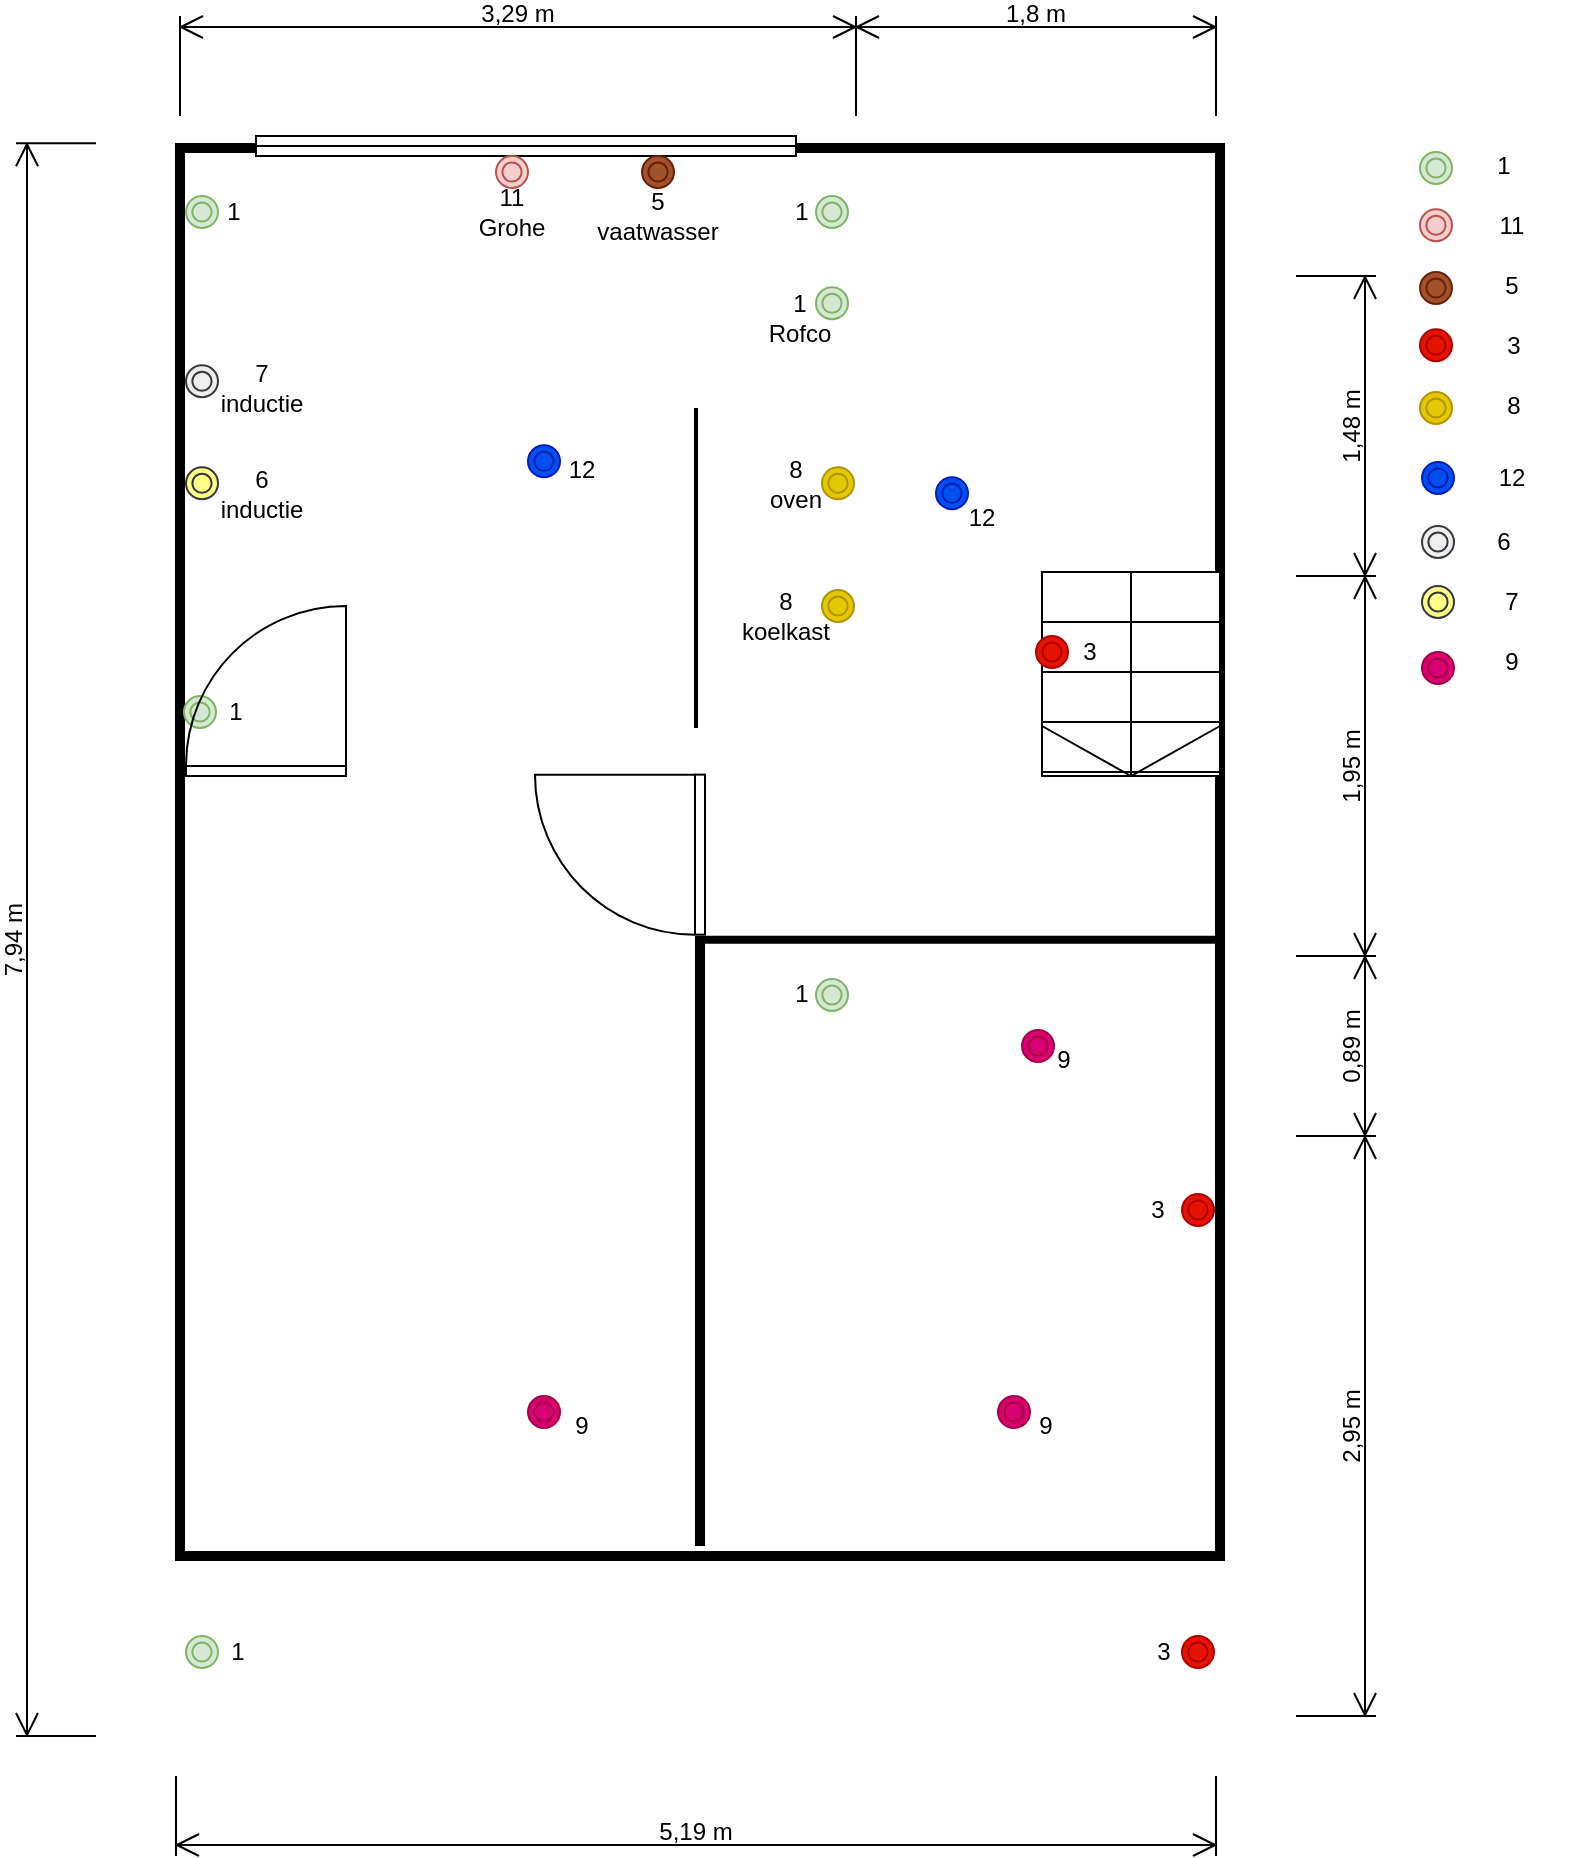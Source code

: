 <mxfile version="22.0.4" type="github">
  <diagram name="Page-1" id="jhLPxVsaWBwSPn-FSWZz">
    <mxGraphModel dx="2247" dy="2011" grid="1" gridSize="10" guides="1" tooltips="1" connect="1" arrows="1" fold="1" page="1" pageScale="1" pageWidth="827" pageHeight="1169" math="0" shadow="0">
      <root>
        <mxCell id="0" />
        <mxCell id="1" parent="0" />
        <mxCell id="ICWOFEsdJhEdBNFfQhtw-2" value="" style="rounded=0;whiteSpace=wrap;html=1;strokeWidth=5;movable=1;resizable=1;rotatable=1;deletable=1;editable=1;locked=0;connectable=1;" parent="1" vertex="1">
          <mxGeometry x="2" y="46" width="520" height="704" as="geometry" />
        </mxCell>
        <mxCell id="ICWOFEsdJhEdBNFfQhtw-52" value="3" style="text;html=1;strokeColor=none;fillColor=none;align=center;verticalAlign=middle;whiteSpace=wrap;rounded=0;" parent="1" vertex="1">
          <mxGeometry x="464" y="783" width="60" height="30" as="geometry" />
        </mxCell>
        <mxCell id="ICWOFEsdJhEdBNFfQhtw-47" value="1" style="text;html=1;strokeColor=none;fillColor=none;align=center;verticalAlign=middle;whiteSpace=wrap;rounded=0;strokeWidth=1;" parent="1" vertex="1">
          <mxGeometry x="634" y="39.63" width="60" height="30" as="geometry" />
        </mxCell>
        <mxCell id="ICWOFEsdJhEdBNFfQhtw-22" value="" style="verticalLabelPosition=bottom;html=1;verticalAlign=top;align=center;shape=mxgraph.floorplan.stairs;direction=south;" parent="1" vertex="1">
          <mxGeometry x="433" y="258" width="89" height="102" as="geometry" />
        </mxCell>
        <mxCell id="ICWOFEsdJhEdBNFfQhtw-32" value="" style="verticalLabelPosition=bottom;html=1;verticalAlign=top;align=center;shape=mxgraph.floorplan.window;" parent="1" vertex="1">
          <mxGeometry x="40" y="40" width="270" height="10" as="geometry" />
        </mxCell>
        <mxCell id="ICWOFEsdJhEdBNFfQhtw-38" value="" style="ellipse;shape=doubleEllipse;whiteSpace=wrap;html=1;aspect=fixed;fillColor=#d5e8d4;strokeColor=#82b366;" parent="1" vertex="1">
          <mxGeometry x="622" y="48" width="16" height="16" as="geometry" />
        </mxCell>
        <mxCell id="ICWOFEsdJhEdBNFfQhtw-39" value="" style="ellipse;shape=doubleEllipse;whiteSpace=wrap;html=1;aspect=fixed;fillColor=#d5e8d4;strokeColor=#82b366;" parent="1" vertex="1">
          <mxGeometry x="5" y="790" width="16" height="16" as="geometry" />
        </mxCell>
        <mxCell id="ICWOFEsdJhEdBNFfQhtw-41" value="" style="ellipse;shape=doubleEllipse;whiteSpace=wrap;html=1;aspect=fixed;fillColor=#d5e8d4;strokeColor=#82b366;" parent="1" vertex="1">
          <mxGeometry x="320" y="115.63" width="16" height="16" as="geometry" />
        </mxCell>
        <mxCell id="ICWOFEsdJhEdBNFfQhtw-40" value="" style="ellipse;shape=doubleEllipse;whiteSpace=wrap;html=1;aspect=fixed;fillColor=#e51400;strokeColor=#B20000;fontColor=#ffffff;" parent="1" vertex="1">
          <mxGeometry x="503" y="790" width="16" height="16" as="geometry" />
        </mxCell>
        <mxCell id="ICWOFEsdJhEdBNFfQhtw-42" value="" style="ellipse;shape=doubleEllipse;whiteSpace=wrap;html=1;aspect=fixed;fillColor=#d5e8d4;strokeColor=#82b366;" parent="1" vertex="1">
          <mxGeometry x="320" y="70" width="16" height="16" as="geometry" />
        </mxCell>
        <mxCell id="ICWOFEsdJhEdBNFfQhtw-43" value="" style="ellipse;shape=doubleEllipse;whiteSpace=wrap;html=1;aspect=fixed;fillColor=#d5e8d4;strokeColor=#82b366;" parent="1" vertex="1">
          <mxGeometry x="5" y="70" width="16" height="16" as="geometry" />
        </mxCell>
        <mxCell id="ICWOFEsdJhEdBNFfQhtw-44" value="" style="ellipse;shape=doubleEllipse;whiteSpace=wrap;html=1;aspect=fixed;fillColor=#d5e8d4;strokeColor=#82b366;" parent="1" vertex="1">
          <mxGeometry x="4" y="320" width="16" height="16" as="geometry" />
        </mxCell>
        <mxCell id="ICWOFEsdJhEdBNFfQhtw-45" value="1" style="text;html=1;strokeColor=none;fillColor=none;align=center;verticalAlign=middle;whiteSpace=wrap;rounded=0;" parent="1" vertex="1">
          <mxGeometry x="-1" y="63" width="60" height="30" as="geometry" />
        </mxCell>
        <mxCell id="ICWOFEsdJhEdBNFfQhtw-48" value="1" style="text;html=1;strokeColor=none;fillColor=none;align=center;verticalAlign=middle;whiteSpace=wrap;rounded=0;" parent="1" vertex="1">
          <mxGeometry x="283" y="63" width="60" height="30" as="geometry" />
        </mxCell>
        <mxCell id="ICWOFEsdJhEdBNFfQhtw-49" value="&lt;div&gt;1&lt;br&gt;&lt;/div&gt;&lt;div&gt;Rofco&lt;/div&gt;" style="text;html=1;strokeColor=none;fillColor=none;align=center;verticalAlign=middle;whiteSpace=wrap;rounded=0;" parent="1" vertex="1">
          <mxGeometry x="282" y="115.63" width="60" height="30" as="geometry" />
        </mxCell>
        <mxCell id="ICWOFEsdJhEdBNFfQhtw-50" value="1" style="text;html=1;strokeColor=none;fillColor=none;align=center;verticalAlign=middle;whiteSpace=wrap;rounded=0;" parent="1" vertex="1">
          <mxGeometry y="313" width="60" height="30" as="geometry" />
        </mxCell>
        <mxCell id="ICWOFEsdJhEdBNFfQhtw-51" value="1" style="text;html=1;strokeColor=none;fillColor=none;align=center;verticalAlign=middle;whiteSpace=wrap;rounded=0;" parent="1" vertex="1">
          <mxGeometry x="1" y="783" width="60" height="30" as="geometry" />
        </mxCell>
        <mxCell id="ICWOFEsdJhEdBNFfQhtw-55" value="" style="ellipse;shape=doubleEllipse;whiteSpace=wrap;html=1;aspect=fixed;fillColor=#f8cecc;strokeColor=#b85450;" parent="1" vertex="1">
          <mxGeometry x="622" y="76.63" width="16" height="16" as="geometry" />
        </mxCell>
        <mxCell id="ICWOFEsdJhEdBNFfQhtw-56" value="" style="ellipse;shape=doubleEllipse;whiteSpace=wrap;html=1;aspect=fixed;fillColor=#f8cecc;strokeColor=#b85450;" parent="1" vertex="1">
          <mxGeometry x="160" y="50" width="16" height="16" as="geometry" />
        </mxCell>
        <mxCell id="ICWOFEsdJhEdBNFfQhtw-57" value="&lt;div&gt;11&lt;br&gt;&lt;/div&gt;&lt;div&gt;Grohe&lt;/div&gt;" style="text;html=1;strokeColor=none;fillColor=none;align=center;verticalAlign=middle;whiteSpace=wrap;rounded=0;" parent="1" vertex="1">
          <mxGeometry x="138" y="63" width="60" height="30" as="geometry" />
        </mxCell>
        <mxCell id="ICWOFEsdJhEdBNFfQhtw-59" value="" style="ellipse;shape=doubleEllipse;whiteSpace=wrap;html=1;aspect=fixed;fillColor=#a0522d;strokeColor=#6D1F00;fontColor=#ffffff;" parent="1" vertex="1">
          <mxGeometry x="233" y="50" width="16" height="16" as="geometry" />
        </mxCell>
        <mxCell id="ICWOFEsdJhEdBNFfQhtw-60" value="&lt;div&gt;5&lt;/div&gt;&lt;div&gt;vaatwasser&lt;br&gt;&lt;/div&gt;" style="text;html=1;strokeColor=none;fillColor=none;align=center;verticalAlign=middle;whiteSpace=wrap;rounded=0;" parent="1" vertex="1">
          <mxGeometry x="211" y="65" width="60" height="30" as="geometry" />
        </mxCell>
        <mxCell id="ICWOFEsdJhEdBNFfQhtw-61" value="" style="ellipse;shape=doubleEllipse;whiteSpace=wrap;html=1;aspect=fixed;fillColor=#a0522d;strokeColor=#6D1F00;fontColor=#ffffff;" parent="1" vertex="1">
          <mxGeometry x="622" y="108" width="16" height="16" as="geometry" />
        </mxCell>
        <mxCell id="ICWOFEsdJhEdBNFfQhtw-62" value="11" style="text;html=1;strokeColor=none;fillColor=none;align=center;verticalAlign=middle;whiteSpace=wrap;rounded=0;" parent="1" vertex="1">
          <mxGeometry x="638" y="69.63" width="60" height="30" as="geometry" />
        </mxCell>
        <mxCell id="ICWOFEsdJhEdBNFfQhtw-63" value="5" style="text;html=1;strokeColor=none;fillColor=none;align=center;verticalAlign=middle;whiteSpace=wrap;rounded=0;" parent="1" vertex="1">
          <mxGeometry x="638" y="99.63" width="60" height="30" as="geometry" />
        </mxCell>
        <mxCell id="ICWOFEsdJhEdBNFfQhtw-64" value="" style="ellipse;shape=doubleEllipse;whiteSpace=wrap;html=1;aspect=fixed;fillColor=#d5e8d4;strokeColor=#82b366;" parent="1" vertex="1">
          <mxGeometry x="320" y="461.5" width="16" height="16" as="geometry" />
        </mxCell>
        <mxCell id="ICWOFEsdJhEdBNFfQhtw-65" value="1" style="text;html=1;strokeColor=none;fillColor=none;align=center;verticalAlign=middle;whiteSpace=wrap;rounded=0;" parent="1" vertex="1">
          <mxGeometry x="283" y="453.5" width="60" height="30" as="geometry" />
        </mxCell>
        <mxCell id="ICWOFEsdJhEdBNFfQhtw-67" value="" style="ellipse;shape=doubleEllipse;whiteSpace=wrap;html=1;aspect=fixed;fillColor=#e51400;strokeColor=#B20000;fontColor=#ffffff;" parent="1" vertex="1">
          <mxGeometry x="503" y="569" width="16" height="16" as="geometry" />
        </mxCell>
        <mxCell id="ICWOFEsdJhEdBNFfQhtw-68" value="3" style="text;html=1;strokeColor=none;fillColor=none;align=center;verticalAlign=middle;whiteSpace=wrap;rounded=0;" parent="1" vertex="1">
          <mxGeometry x="461" y="562" width="60" height="30" as="geometry" />
        </mxCell>
        <mxCell id="ICWOFEsdJhEdBNFfQhtw-69" value="3" style="text;html=1;strokeColor=none;fillColor=none;align=center;verticalAlign=middle;whiteSpace=wrap;rounded=0;" parent="1" vertex="1">
          <mxGeometry x="639" y="129.63" width="60" height="30" as="geometry" />
        </mxCell>
        <mxCell id="ICWOFEsdJhEdBNFfQhtw-70" value="" style="ellipse;shape=doubleEllipse;whiteSpace=wrap;html=1;aspect=fixed;fillColor=#e51400;strokeColor=#B20000;fontColor=#ffffff;" parent="1" vertex="1">
          <mxGeometry x="622" y="136.63" width="16" height="16" as="geometry" />
        </mxCell>
        <mxCell id="ICWOFEsdJhEdBNFfQhtw-73" value="" style="ellipse;shape=doubleEllipse;whiteSpace=wrap;html=1;aspect=fixed;fillColor=#e51400;strokeColor=#B20000;fontColor=#ffffff;" parent="1" vertex="1">
          <mxGeometry x="430" y="290" width="16" height="16" as="geometry" />
        </mxCell>
        <mxCell id="ICWOFEsdJhEdBNFfQhtw-74" value="3" style="text;html=1;strokeColor=none;fillColor=none;align=center;verticalAlign=middle;whiteSpace=wrap;rounded=0;" parent="1" vertex="1">
          <mxGeometry x="427" y="283" width="60" height="30" as="geometry" />
        </mxCell>
        <mxCell id="ICWOFEsdJhEdBNFfQhtw-75" value="" style="ellipse;shape=doubleEllipse;whiteSpace=wrap;html=1;aspect=fixed;fillColor=#e3c800;strokeColor=#B09500;fontColor=#000000;" parent="1" vertex="1">
          <mxGeometry x="622" y="168" width="16" height="16" as="geometry" />
        </mxCell>
        <mxCell id="ICWOFEsdJhEdBNFfQhtw-78" value="" style="ellipse;shape=doubleEllipse;whiteSpace=wrap;html=1;aspect=fixed;fillColor=#e3c800;strokeColor=#B09500;fontColor=#000000;" parent="1" vertex="1">
          <mxGeometry x="323" y="205.63" width="16" height="16" as="geometry" />
        </mxCell>
        <mxCell id="ICWOFEsdJhEdBNFfQhtw-81" value="&lt;div&gt;8&lt;/div&gt;&lt;div&gt;oven&lt;br&gt;&lt;/div&gt;" style="text;html=1;strokeColor=none;fillColor=none;align=center;verticalAlign=middle;whiteSpace=wrap;rounded=0;" parent="1" vertex="1">
          <mxGeometry x="280" y="198.63" width="60" height="30" as="geometry" />
        </mxCell>
        <mxCell id="ICWOFEsdJhEdBNFfQhtw-79" value="" style="ellipse;shape=doubleEllipse;whiteSpace=wrap;html=1;aspect=fixed;fillColor=#e3c800;strokeColor=#B09500;fontColor=#000000;" parent="1" vertex="1">
          <mxGeometry x="323" y="267" width="16" height="16" as="geometry" />
        </mxCell>
        <mxCell id="ICWOFEsdJhEdBNFfQhtw-80" value="8" style="text;html=1;strokeColor=none;fillColor=none;align=center;verticalAlign=middle;whiteSpace=wrap;rounded=0;" parent="1" vertex="1">
          <mxGeometry x="639" y="159.63" width="60" height="30" as="geometry" />
        </mxCell>
        <mxCell id="ICWOFEsdJhEdBNFfQhtw-83" value="&lt;div&gt;8&lt;/div&gt;&lt;div&gt;koelkast&lt;br&gt;&lt;/div&gt;" style="text;html=1;strokeColor=none;fillColor=none;align=center;verticalAlign=middle;whiteSpace=wrap;rounded=0;" parent="1" vertex="1">
          <mxGeometry x="275" y="265" width="60" height="30" as="geometry" />
        </mxCell>
        <mxCell id="ICWOFEsdJhEdBNFfQhtw-85" value="" style="ellipse;shape=doubleEllipse;whiteSpace=wrap;html=1;aspect=fixed;fillColor=#0050ef;strokeColor=#001DBC;fontColor=#ffffff;" parent="1" vertex="1">
          <mxGeometry x="176" y="194.63" width="16" height="16" as="geometry" />
        </mxCell>
        <mxCell id="ICWOFEsdJhEdBNFfQhtw-86" value="" style="ellipse;shape=doubleEllipse;whiteSpace=wrap;html=1;aspect=fixed;fillColor=#0050ef;strokeColor=#001DBC;fontColor=#ffffff;" parent="1" vertex="1">
          <mxGeometry x="623" y="203" width="16" height="16" as="geometry" />
        </mxCell>
        <mxCell id="ICWOFEsdJhEdBNFfQhtw-87" value="12" style="text;html=1;strokeColor=none;fillColor=none;align=center;verticalAlign=middle;whiteSpace=wrap;rounded=0;" parent="1" vertex="1">
          <mxGeometry x="638" y="196" width="60" height="30" as="geometry" />
        </mxCell>
        <mxCell id="ICWOFEsdJhEdBNFfQhtw-88" value="12" style="text;html=1;strokeColor=none;fillColor=none;align=center;verticalAlign=middle;whiteSpace=wrap;rounded=0;" parent="1" vertex="1">
          <mxGeometry x="173" y="191.63" width="60" height="30" as="geometry" />
        </mxCell>
        <mxCell id="ICWOFEsdJhEdBNFfQhtw-90" value="" style="ellipse;shape=doubleEllipse;whiteSpace=wrap;html=1;aspect=fixed;fillColor=#eeeeee;strokeColor=#36393d;" parent="1" vertex="1">
          <mxGeometry x="5" y="154.63" width="16" height="16" as="geometry" />
        </mxCell>
        <mxCell id="ICWOFEsdJhEdBNFfQhtw-91" value="" style="ellipse;shape=doubleEllipse;whiteSpace=wrap;html=1;aspect=fixed;fillColor=#eeeeee;strokeColor=#36393d;" parent="1" vertex="1">
          <mxGeometry x="623" y="235" width="16" height="16" as="geometry" />
        </mxCell>
        <mxCell id="ICWOFEsdJhEdBNFfQhtw-92" value="6" style="text;html=1;strokeColor=none;fillColor=none;align=center;verticalAlign=middle;whiteSpace=wrap;rounded=0;" parent="1" vertex="1">
          <mxGeometry x="634" y="228" width="60" height="30" as="geometry" />
        </mxCell>
        <mxCell id="ICWOFEsdJhEdBNFfQhtw-93" value="" style="ellipse;shape=doubleEllipse;whiteSpace=wrap;html=1;aspect=fixed;fillColor=#ffff88;strokeColor=#36393d;" parent="1" vertex="1">
          <mxGeometry x="5" y="205.63" width="16" height="16" as="geometry" />
        </mxCell>
        <mxCell id="ICWOFEsdJhEdBNFfQhtw-94" value="&lt;div&gt;7&lt;/div&gt;&lt;div&gt;inductie&lt;/div&gt;" style="text;html=1;strokeColor=none;fillColor=none;align=center;verticalAlign=middle;whiteSpace=wrap;rounded=0;" parent="1" vertex="1">
          <mxGeometry x="13" y="150.63" width="60" height="30" as="geometry" />
        </mxCell>
        <mxCell id="ICWOFEsdJhEdBNFfQhtw-95" value="&lt;div&gt;6&lt;/div&gt;&lt;div&gt;inductie&lt;/div&gt;" style="text;html=1;strokeColor=none;fillColor=none;align=center;verticalAlign=middle;whiteSpace=wrap;rounded=0;" parent="1" vertex="1">
          <mxGeometry x="13" y="203.63" width="60" height="30" as="geometry" />
        </mxCell>
        <mxCell id="ICWOFEsdJhEdBNFfQhtw-96" value="" style="ellipse;shape=doubleEllipse;whiteSpace=wrap;html=1;aspect=fixed;fillColor=#ffff88;strokeColor=#36393d;" parent="1" vertex="1">
          <mxGeometry x="623" y="265" width="16" height="16" as="geometry" />
        </mxCell>
        <mxCell id="ICWOFEsdJhEdBNFfQhtw-97" value="7" style="text;html=1;strokeColor=none;fillColor=none;align=center;verticalAlign=middle;whiteSpace=wrap;rounded=0;" parent="1" vertex="1">
          <mxGeometry x="638" y="258" width="60" height="30" as="geometry" />
        </mxCell>
        <mxCell id="ICWOFEsdJhEdBNFfQhtw-99" value="" style="ellipse;shape=doubleEllipse;whiteSpace=wrap;html=1;aspect=fixed;fillColor=#d80073;strokeColor=#A50040;fontColor=#ffffff;" parent="1" vertex="1">
          <mxGeometry x="176" y="670" width="16" height="16" as="geometry" />
        </mxCell>
        <mxCell id="ICWOFEsdJhEdBNFfQhtw-100" value="" style="ellipse;shape=doubleEllipse;whiteSpace=wrap;html=1;aspect=fixed;fillColor=#d80073;strokeColor=#A50040;fontColor=#ffffff;" parent="1" vertex="1">
          <mxGeometry x="411" y="670" width="16" height="16" as="geometry" />
        </mxCell>
        <mxCell id="ICWOFEsdJhEdBNFfQhtw-101" value="" style="ellipse;shape=doubleEllipse;whiteSpace=wrap;html=1;aspect=fixed;fillColor=#d80073;strokeColor=#A50040;fontColor=#ffffff;" parent="1" vertex="1">
          <mxGeometry x="623" y="298" width="16" height="16" as="geometry" />
        </mxCell>
        <mxCell id="ICWOFEsdJhEdBNFfQhtw-102" value="9" style="text;html=1;strokeColor=none;fillColor=none;align=center;verticalAlign=middle;whiteSpace=wrap;rounded=0;" parent="1" vertex="1">
          <mxGeometry x="638" y="288" width="60" height="30" as="geometry" />
        </mxCell>
        <mxCell id="ICWOFEsdJhEdBNFfQhtw-103" value="9" style="text;html=1;strokeColor=none;fillColor=none;align=center;verticalAlign=middle;whiteSpace=wrap;rounded=0;" parent="1" vertex="1">
          <mxGeometry x="173" y="670" width="60" height="30" as="geometry" />
        </mxCell>
        <mxCell id="ICWOFEsdJhEdBNFfQhtw-104" value="9" style="text;html=1;strokeColor=none;fillColor=none;align=center;verticalAlign=middle;whiteSpace=wrap;rounded=0;" parent="1" vertex="1">
          <mxGeometry x="405" y="670" width="60" height="30" as="geometry" />
        </mxCell>
        <mxCell id="ICWOFEsdJhEdBNFfQhtw-105" value="" style="ellipse;shape=doubleEllipse;whiteSpace=wrap;html=1;aspect=fixed;fillColor=#d80073;strokeColor=#A50040;fontColor=#ffffff;" parent="1" vertex="1">
          <mxGeometry x="423" y="487" width="16" height="16" as="geometry" />
        </mxCell>
        <mxCell id="ICWOFEsdJhEdBNFfQhtw-107" value="9" style="text;html=1;strokeColor=none;fillColor=none;align=center;verticalAlign=middle;whiteSpace=wrap;rounded=0;" parent="1" vertex="1">
          <mxGeometry x="414" y="487" width="60" height="30" as="geometry" />
        </mxCell>
        <mxCell id="ICWOFEsdJhEdBNFfQhtw-108" value="" style="ellipse;shape=doubleEllipse;whiteSpace=wrap;html=1;aspect=fixed;fillColor=#0050ef;strokeColor=#001DBC;fontColor=#ffffff;" parent="1" vertex="1">
          <mxGeometry x="380" y="210.63" width="16" height="16" as="geometry" />
        </mxCell>
        <mxCell id="ICWOFEsdJhEdBNFfQhtw-109" value="12" style="text;html=1;strokeColor=none;fillColor=none;align=center;verticalAlign=middle;whiteSpace=wrap;rounded=0;" parent="1" vertex="1">
          <mxGeometry x="373" y="216" width="60" height="30" as="geometry" />
        </mxCell>
        <mxCell id="ICWOFEsdJhEdBNFfQhtw-113" value="&lt;div&gt;7,94 m&lt;/div&gt;" style="shape=dimension;direction=south;whiteSpace=wrap;html=1;align=center;points=[];verticalAlign=top;labelBackgroundColor=none;horizontal=0;spacingTop=-15;" parent="1" vertex="1">
          <mxGeometry x="-80" y="43.63" width="40" height="796.37" as="geometry" />
        </mxCell>
        <mxCell id="ICWOFEsdJhEdBNFfQhtw-117" value="&lt;div&gt;1,48 m&lt;/div&gt;" style="shape=dimension;direction=north;whiteSpace=wrap;html=1;align=center;points=[];verticalAlign=bottom;labelBackgroundColor=none;horizontal=0;spacingBottom=3;" parent="1" vertex="1">
          <mxGeometry x="560" y="110" width="40" height="150" as="geometry" />
        </mxCell>
        <mxCell id="ICWOFEsdJhEdBNFfQhtw-120" value="1,95 m" style="shape=dimension;direction=north;whiteSpace=wrap;html=1;align=center;points=[];verticalAlign=bottom;labelBackgroundColor=none;horizontal=0;spacingBottom=3;" parent="1" vertex="1">
          <mxGeometry x="560" y="260" width="40" height="190" as="geometry" />
        </mxCell>
        <mxCell id="ICWOFEsdJhEdBNFfQhtw-121" value="&lt;div&gt;0,89 m&lt;/div&gt;" style="shape=dimension;direction=north;whiteSpace=wrap;html=1;align=center;points=[];verticalAlign=bottom;labelBackgroundColor=none;horizontal=0;spacingBottom=3;" parent="1" vertex="1">
          <mxGeometry x="560" y="450" width="40" height="90" as="geometry" />
        </mxCell>
        <mxCell id="ICWOFEsdJhEdBNFfQhtw-122" value="2,95 m" style="shape=dimension;direction=north;whiteSpace=wrap;html=1;align=center;points=[];verticalAlign=bottom;labelBackgroundColor=none;horizontal=0;spacingBottom=3;" parent="1" vertex="1">
          <mxGeometry x="560" y="540" width="40" height="290" as="geometry" />
        </mxCell>
        <mxCell id="cE3REOv400W2V4zEZgBk-1" value="5,19 m" style="shape=dimension;whiteSpace=wrap;html=1;align=center;points=[];verticalAlign=bottom;spacingBottom=3;labelBackgroundColor=none;" parent="1" vertex="1">
          <mxGeometry y="860" width="520" height="40" as="geometry" />
        </mxCell>
        <mxCell id="cE3REOv400W2V4zEZgBk-2" value="3,29 m" style="shape=dimension;direction=west;whiteSpace=wrap;html=1;align=center;points=[];verticalAlign=top;spacingTop=-15;labelBackgroundColor=none;" parent="1" vertex="1">
          <mxGeometry x="2" y="-20" width="338" height="50" as="geometry" />
        </mxCell>
        <mxCell id="cE3REOv400W2V4zEZgBk-4" value="1,8 m" style="shape=dimension;direction=west;whiteSpace=wrap;html=1;align=center;points=[];verticalAlign=top;spacingTop=-15;labelBackgroundColor=none;" parent="1" vertex="1">
          <mxGeometry x="340" y="-20" width="180" height="50" as="geometry" />
        </mxCell>
        <mxCell id="9uYEXuBfU2pAB7UWujs6-4" value="" style="line;strokeWidth=5;direction=south;html=1;" vertex="1" parent="1">
          <mxGeometry x="257" y="440" width="10" height="305" as="geometry" />
        </mxCell>
        <mxCell id="9uYEXuBfU2pAB7UWujs6-6" value="" style="line;strokeWidth=4;html=1;perimeter=backbonePerimeter;points=[];outlineConnect=0;" vertex="1" parent="1">
          <mxGeometry x="260" y="436.82" width="260" height="10" as="geometry" />
        </mxCell>
        <mxCell id="9uYEXuBfU2pAB7UWujs6-7" value="" style="verticalLabelPosition=bottom;html=1;verticalAlign=top;align=center;shape=mxgraph.floorplan.doorLeft;aspect=fixed;rotation=90;" vertex="1" parent="1">
          <mxGeometry x="182" y="356.82" width="80" height="85" as="geometry" />
        </mxCell>
        <mxCell id="9uYEXuBfU2pAB7UWujs6-8" value="" style="verticalLabelPosition=bottom;html=1;verticalAlign=top;align=center;shape=mxgraph.floorplan.doorLeft;aspect=fixed;rotation=-180;" vertex="1" parent="1">
          <mxGeometry x="5" y="275" width="80" height="85" as="geometry" />
        </mxCell>
        <mxCell id="9uYEXuBfU2pAB7UWujs6-9" value="" style="line;strokeWidth=2;direction=south;html=1;" vertex="1" parent="1">
          <mxGeometry x="255" y="176" width="10" height="160" as="geometry" />
        </mxCell>
      </root>
    </mxGraphModel>
  </diagram>
</mxfile>
